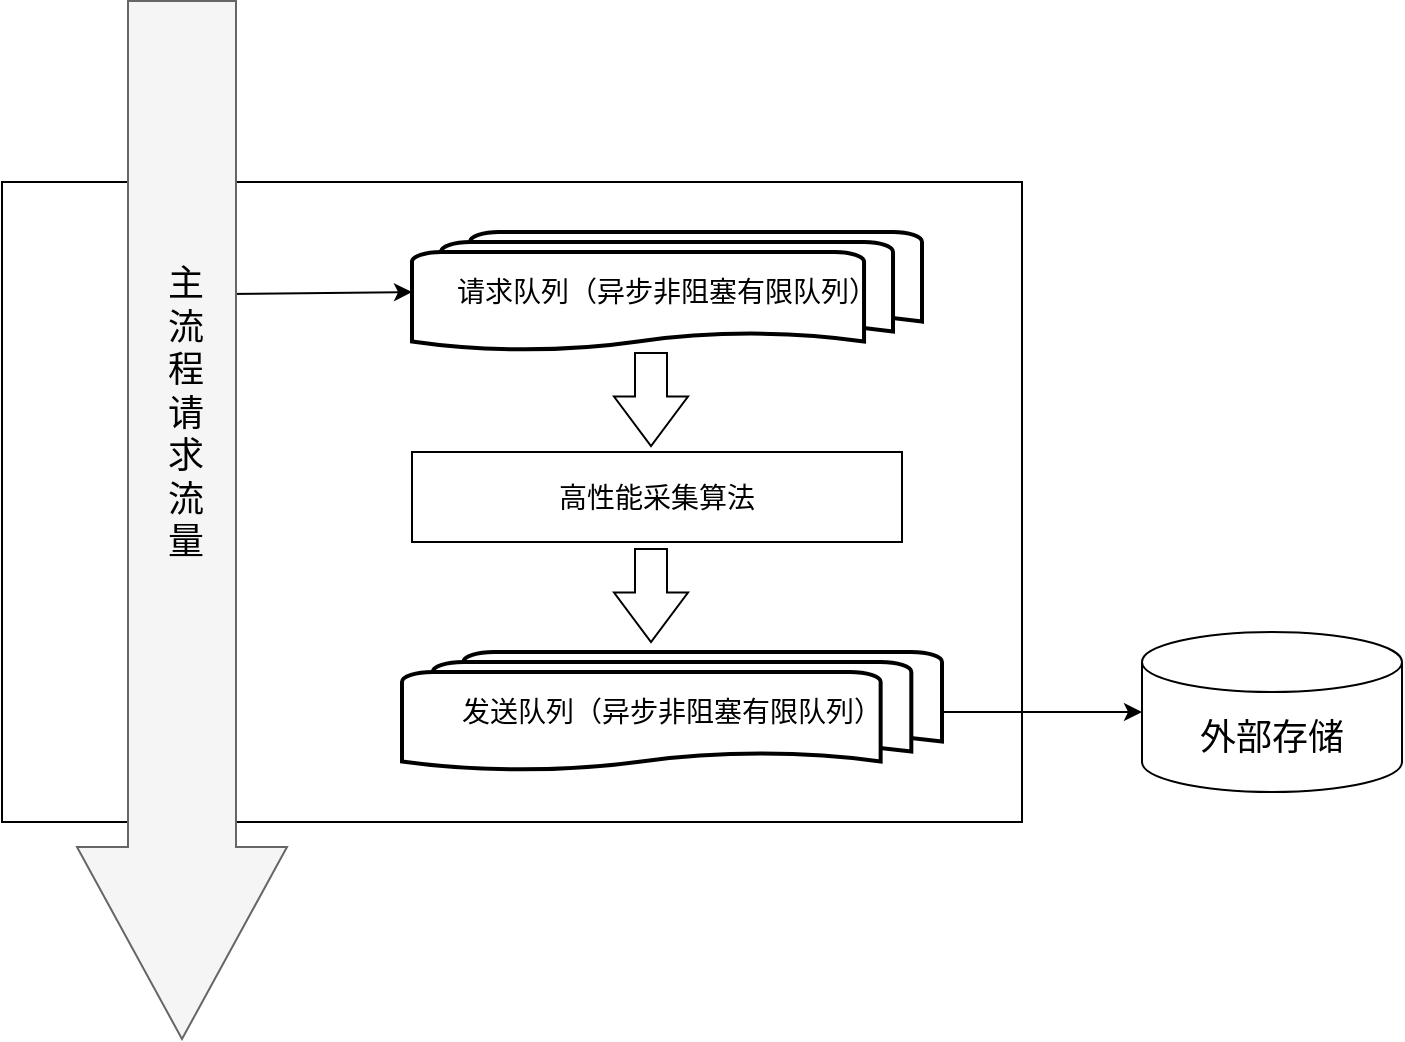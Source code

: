 <mxfile version="20.8.3" type="github">
  <diagram id="dHrR71HzSHLAMjjxXmuo" name="第 1 页">
    <mxGraphModel dx="1306" dy="765" grid="1" gridSize="10" guides="1" tooltips="1" connect="1" arrows="1" fold="1" page="1" pageScale="1" pageWidth="827" pageHeight="1169" math="0" shadow="0">
      <root>
        <mxCell id="0" />
        <mxCell id="1" parent="0" />
        <mxCell id="9a4Nvgae0vwim2I87Gne-9" value="" style="rounded=0;whiteSpace=wrap;html=1;" vertex="1" parent="1">
          <mxGeometry x="190" y="191" width="510" height="320" as="geometry" />
        </mxCell>
        <mxCell id="9a4Nvgae0vwim2I87Gne-11" value="请求队列（异步非阻塞有限队列）" style="strokeWidth=2;html=1;shape=mxgraph.flowchart.multi-document;whiteSpace=wrap;fontSize=14;" vertex="1" parent="1">
          <mxGeometry x="395" y="216" width="255" height="60" as="geometry" />
        </mxCell>
        <mxCell id="9a4Nvgae0vwim2I87Gne-40" style="edgeStyle=none;rounded=0;orthogonalLoop=1;jettySize=auto;html=1;entryX=0;entryY=0.5;entryDx=0;entryDy=0;entryPerimeter=0;fontSize=18;" edge="1" parent="1" source="9a4Nvgae0vwim2I87Gne-12" target="9a4Nvgae0vwim2I87Gne-39">
          <mxGeometry relative="1" as="geometry" />
        </mxCell>
        <mxCell id="9a4Nvgae0vwim2I87Gne-12" value="发送队列（异步非阻塞有限队列）" style="strokeWidth=2;html=1;shape=mxgraph.flowchart.multi-document;whiteSpace=wrap;fontSize=14;" vertex="1" parent="1">
          <mxGeometry x="390" y="426" width="270" height="60" as="geometry" />
        </mxCell>
        <mxCell id="9a4Nvgae0vwim2I87Gne-24" value="高性能采集算法" style="rounded=0;whiteSpace=wrap;html=1;fontSize=14;" vertex="1" parent="1">
          <mxGeometry x="395" y="326" width="245" height="45" as="geometry" />
        </mxCell>
        <mxCell id="9a4Nvgae0vwim2I87Gne-35" value="" style="shape=flexArrow;endArrow=classic;html=1;rounded=0;fontSize=14;width=16;endSize=7.92;" edge="1" parent="1">
          <mxGeometry width="50" height="50" relative="1" as="geometry">
            <mxPoint x="514.5" y="276" as="sourcePoint" />
            <mxPoint x="514.5" y="323.5" as="targetPoint" />
          </mxGeometry>
        </mxCell>
        <mxCell id="9a4Nvgae0vwim2I87Gne-36" value="" style="shape=flexArrow;endArrow=classic;html=1;rounded=0;fontSize=14;width=16;endSize=7.92;" edge="1" parent="1">
          <mxGeometry width="50" height="50" relative="1" as="geometry">
            <mxPoint x="514.5" y="374" as="sourcePoint" />
            <mxPoint x="514.5" y="421.5" as="targetPoint" />
          </mxGeometry>
        </mxCell>
        <mxCell id="9a4Nvgae0vwim2I87Gne-37" value="" style="endArrow=classic;html=1;rounded=0;fontSize=18;entryX=0;entryY=0.5;entryDx=0;entryDy=0;entryPerimeter=0;exitX=1;exitY=0.25;exitDx=0;exitDy=0;" edge="1" parent="1" source="9a4Nvgae0vwim2I87Gne-29" target="9a4Nvgae0vwim2I87Gne-11">
          <mxGeometry width="50" height="50" relative="1" as="geometry">
            <mxPoint x="230" y="421" as="sourcePoint" />
            <mxPoint x="280" y="371" as="targetPoint" />
          </mxGeometry>
        </mxCell>
        <mxCell id="9a4Nvgae0vwim2I87Gne-27" value="" style="shape=flexArrow;endArrow=classic;html=1;rounded=0;endWidth=50;endSize=31.67;width=54;fillColor=#f5f5f5;strokeColor=#666666;" edge="1" parent="1">
          <mxGeometry width="50" height="50" relative="1" as="geometry">
            <mxPoint x="280" y="100" as="sourcePoint" />
            <mxPoint x="280" y="620" as="targetPoint" />
          </mxGeometry>
        </mxCell>
        <mxCell id="9a4Nvgae0vwim2I87Gne-29" value="主&lt;br style=&quot;font-size: 18px;&quot;&gt;流&lt;br style=&quot;font-size: 18px;&quot;&gt;程&lt;br style=&quot;font-size: 18px;&quot;&gt;请&lt;br style=&quot;font-size: 18px;&quot;&gt;求&lt;br style=&quot;font-size: 18px;&quot;&gt;流&lt;br style=&quot;font-size: 18px;&quot;&gt;量" style="text;html=1;strokeColor=none;fillColor=none;align=center;verticalAlign=middle;whiteSpace=wrap;rounded=0;fontSize=18;" vertex="1" parent="1">
          <mxGeometry x="262" y="187" width="40" height="240" as="geometry" />
        </mxCell>
        <mxCell id="9a4Nvgae0vwim2I87Gne-39" value="外部存储" style="shape=cylinder3;whiteSpace=wrap;html=1;boundedLbl=1;backgroundOutline=1;size=15;fontSize=18;" vertex="1" parent="1">
          <mxGeometry x="760" y="416" width="130" height="80" as="geometry" />
        </mxCell>
      </root>
    </mxGraphModel>
  </diagram>
</mxfile>
